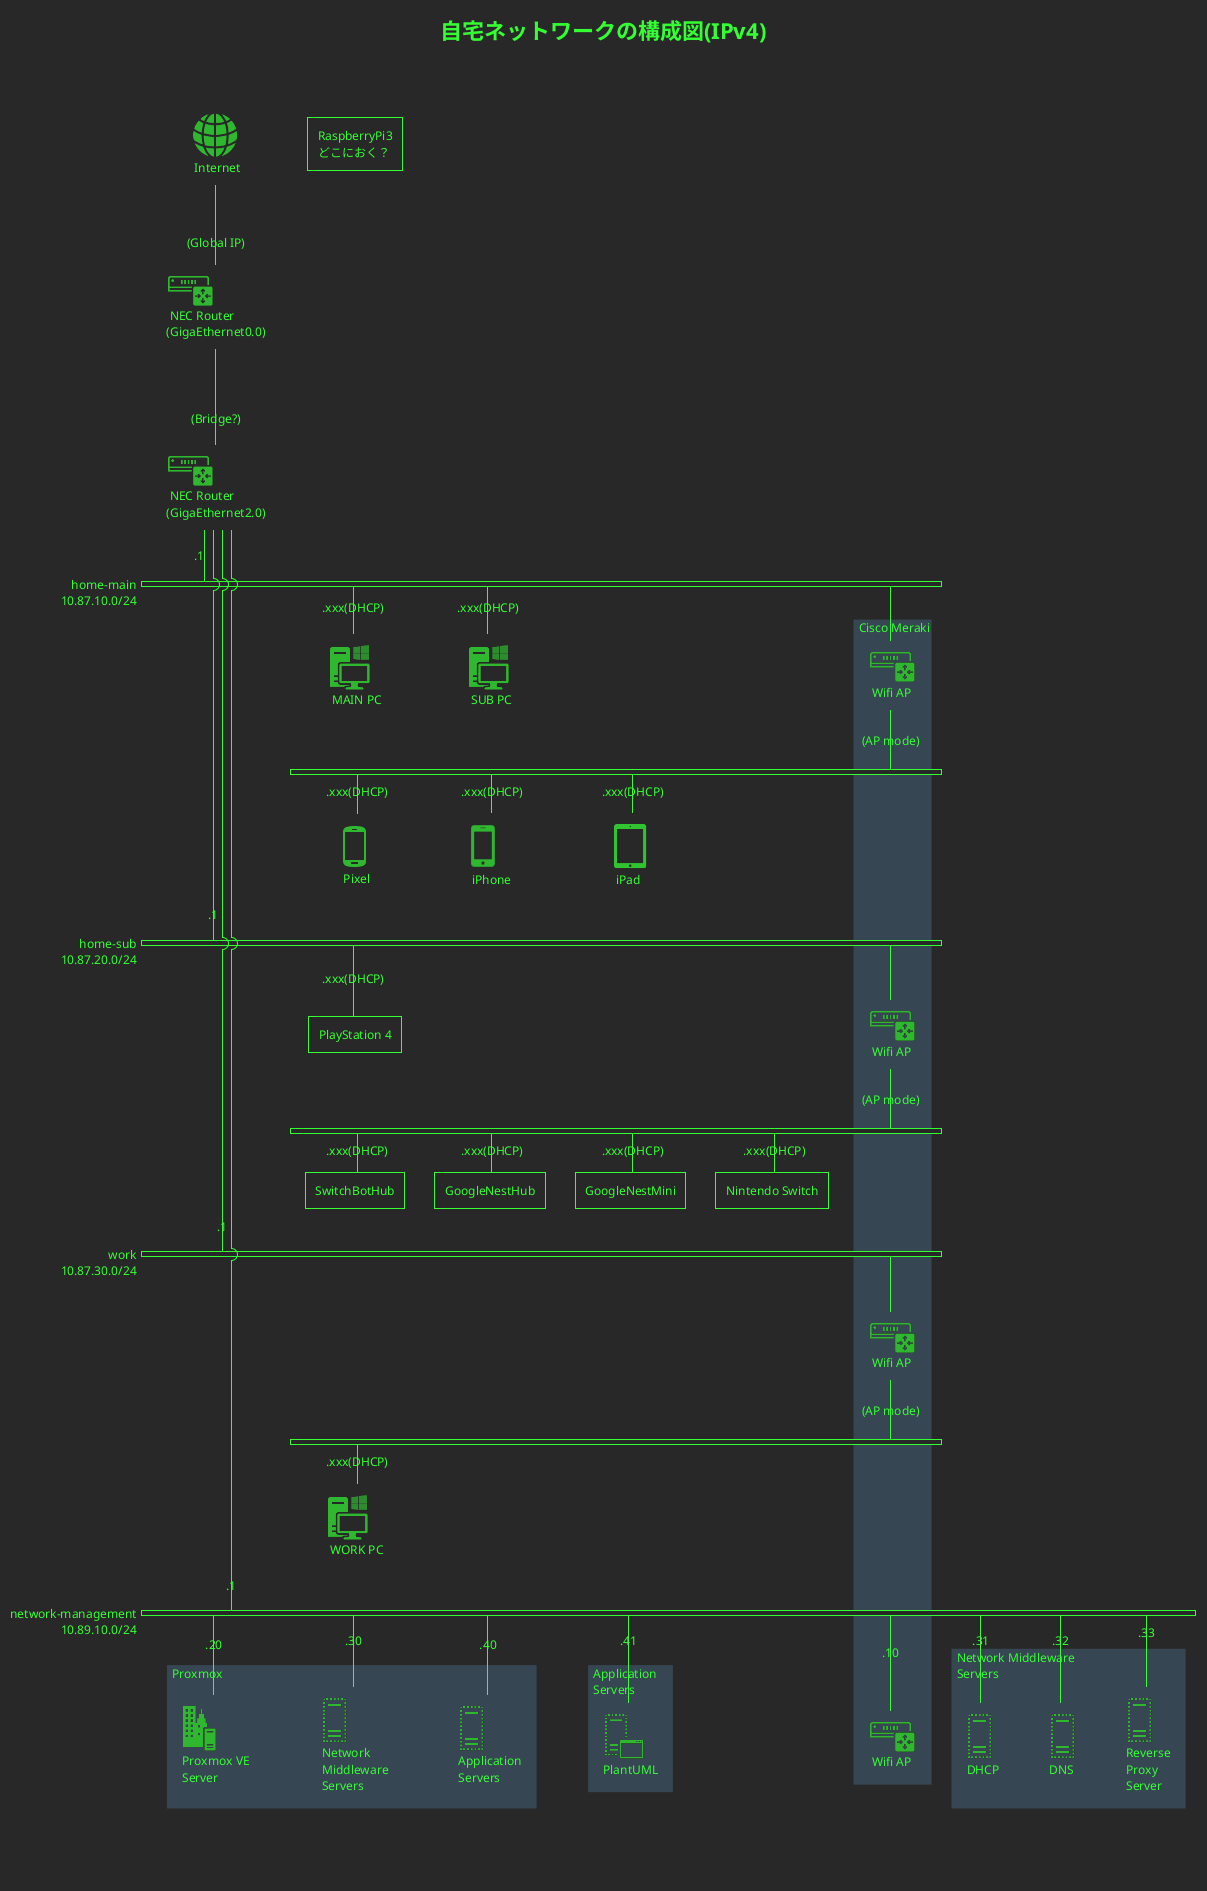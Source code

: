 @startuml home-network-diagram
!theme crt-green
!include <office/Concepts/globe_internet>
!include <office/Devices/ip_gateway>
!include <office/Devices/workstation_pc>
!include <office/Devices/cell_phone_android_proportional>
!include <office/Devices/cell_phone_iphone_proportional>
!include <office/Devices/device_tablet_ipad>
!include <office/Servers/on_premises_server>
!include <office/Servers/virtual_server>
!include <office/Servers/virtual_application_server>

title 自宅ネットワークの構成図(IPv4)

<Style>
nwdiagDiagram {
    root {
        FontSize 12
    }

    group {
        BackGroundColor #364652
        LineThickness 2.0
    }
}
</Style>

nwdiag {
    internet [description = "<$globe_internet>\n Internet" shape = label]
    internet -- gigaeth0
    gigaeth0 [address = "(Global IP)" description = "<$ip_gateway>\n NEC Router\n(GigaEthernet0.0)" shape = label]
    gigaeth0 -- gigaeth2
    gigaeth2 [address = "(Bridge?)" description = "<$ip_gateway>\n NEC Router\n(GigaEthernet2.0)" shape = label]

    raspberry_pi[description = "RaspberryPi3\nどこにおく？"]

    network home-main {
        ' width = full
        address = "10.87.10.0/24"
        gigaeth2 [address = ".1"]
        home-main-wifi-ap [description = "<$ip_gateway>\n Wifi AP" shape = label]
        main-pc [address = ".xxx(DHCP)" description = "<$workstation_pc>\n MAIN PC" shape = label]
        sub-pc [address = ".xxx(DHCP)" description = "<$workstation_pc>\n SUB PC" shape = label]
    }

    network {
        home-main-wifi-ap [address = "(AP mode)" description = "<$ip_gateway>\n Wifi AP" shape = label]
        pixel [address = ".xxx(DHCP)" description = "<$cell_phone_android_proportional>\n Pixel" shape = label]
        iphone [address = ".xxx(DHCP)" description = "<$cell_phone_iphone_proportional>\n iPhone" shape = label]
        ipad [address = ".xxx(DHCP)" description = "<$device_tablet_ipad>\n iPad" shape = label]        
    }

    network home-sub {
        ' width = full
        address = "10.87.20.0/24"
        gigaeth2 [address = ".1"]
        home-sub-wifi-ap [description = "<$ip_gateway>\n Wifi AP" shape = label]
        PlayStation4 [address = ".xxx(DHCP)" description = "PlayStation 4"]
    }

    network {
        home-sub-wifi-ap [address = "(AP mode)" description = "<$ip_gateway>\n Wifi AP" shape = label]
        SwitchBotHub [address = ".xxx(DHCP)" description = "SwitchBotHub"]
        GoogleNestHub [address = ".xxx(DHCP)" description = "GoogleNestHub"]
        GoogleNestMini [address = ".xxx(DHCP)" description = "GoogleNestMini"]
        Nintendo_Switch [address = ".xxx(DHCP)" description = "Nintendo Switch"]
    }

    network work {
        ' width = full
        address = "10.87.30.0/24"
        gigaeth2 [address = ".1"]
        work-wifi-ap [description = "<$ip_gateway>\n Wifi AP" shape = label]
    }

    network {
        work-wifi-ap [address = "(AP mode)" description = "<$ip_gateway>\n Wifi AP" shape = label]
        work-pc [address = ".xxx(DHCP)" description = "<$workstation_pc>\n WORK PC" shape = label]
    }

    network network-management {
        ' width = full
        address = "10.89.10.0/24"
        gigaeth2 [address = ".1"]
        network-management-ap [address = ".10" description = "<$ip_gateway>\n Wifi AP" shape = label]
        prxmox_server [address = ".20" description = "<$on_premises_server>\nProxmox VE\nServer" shape = label]
        network_middleware_servers [address = ".30" description = "<$virtual_server>\nNetwork\nMiddleware\nServers" shape = label]
        dhcp [address = ".31" description = "<$virtual_server>\nDHCP" shape = label]
        dns [address = ".32" description = "<$virtual_server>\nDNS" shape = label]
        radius [address = ".33" description = "<$virtual_server>\nReverse\nProxy\nServer" shape = label]
        application_servers [address = ".40" description = "<$virtual_server>\nApplication\nServers" shape = label]
        plantuml [address = ".41" description = "<$virtual_application_server>\nPlantUML" shape = label]
    }

    group cisco_meraki{
        description = "Cisco Meraki"
        network-management-ap
        work-wifi-ap
        home-sub-wifi-ap
        home-main-wifi-ap
    }

    group proxmox {
        description = "Proxmox"
        prxmox_server
        network_middleware_servers
        application_servers
    }

    group network_middleware_servers {
        description = "Network Middleware\nServers"
        dhcp
        dns
        radius
    }

    group application_servers {
        description = "Application\nServers"
        plantuml
    }
}
@enduml
